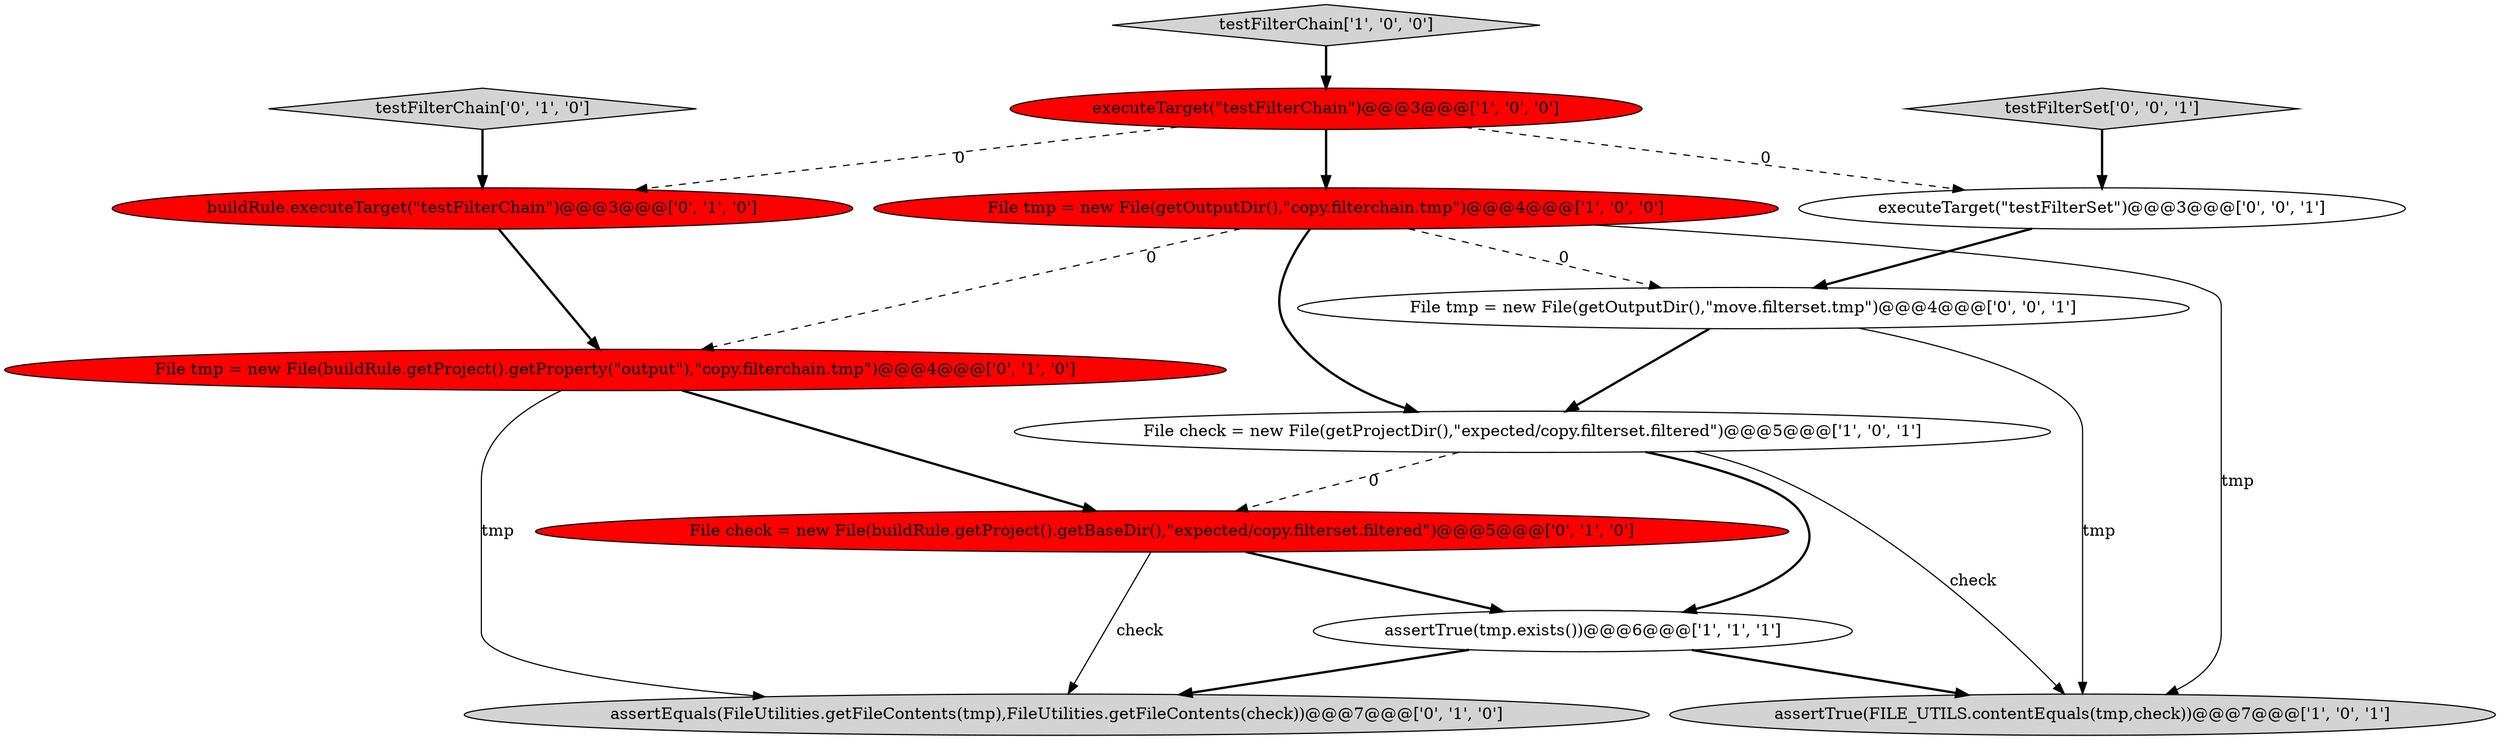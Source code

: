 digraph {
6 [style = filled, label = "assertEquals(FileUtilities.getFileContents(tmp),FileUtilities.getFileContents(check))@@@7@@@['0', '1', '0']", fillcolor = lightgray, shape = ellipse image = "AAA0AAABBB2BBB"];
12 [style = filled, label = "File tmp = new File(getOutputDir(),\"move.filterset.tmp\")@@@4@@@['0', '0', '1']", fillcolor = white, shape = ellipse image = "AAA0AAABBB3BBB"];
8 [style = filled, label = "File tmp = new File(buildRule.getProject().getProperty(\"output\"),\"copy.filterchain.tmp\")@@@4@@@['0', '1', '0']", fillcolor = red, shape = ellipse image = "AAA1AAABBB2BBB"];
7 [style = filled, label = "buildRule.executeTarget(\"testFilterChain\")@@@3@@@['0', '1', '0']", fillcolor = red, shape = ellipse image = "AAA1AAABBB2BBB"];
10 [style = filled, label = "File check = new File(buildRule.getProject().getBaseDir(),\"expected/copy.filterset.filtered\")@@@5@@@['0', '1', '0']", fillcolor = red, shape = ellipse image = "AAA1AAABBB2BBB"];
1 [style = filled, label = "File tmp = new File(getOutputDir(),\"copy.filterchain.tmp\")@@@4@@@['1', '0', '0']", fillcolor = red, shape = ellipse image = "AAA1AAABBB1BBB"];
0 [style = filled, label = "File check = new File(getProjectDir(),\"expected/copy.filterset.filtered\")@@@5@@@['1', '0', '1']", fillcolor = white, shape = ellipse image = "AAA0AAABBB1BBB"];
2 [style = filled, label = "assertTrue(FILE_UTILS.contentEquals(tmp,check))@@@7@@@['1', '0', '1']", fillcolor = lightgray, shape = ellipse image = "AAA0AAABBB1BBB"];
13 [style = filled, label = "testFilterSet['0', '0', '1']", fillcolor = lightgray, shape = diamond image = "AAA0AAABBB3BBB"];
9 [style = filled, label = "testFilterChain['0', '1', '0']", fillcolor = lightgray, shape = diamond image = "AAA0AAABBB2BBB"];
5 [style = filled, label = "executeTarget(\"testFilterChain\")@@@3@@@['1', '0', '0']", fillcolor = red, shape = ellipse image = "AAA1AAABBB1BBB"];
4 [style = filled, label = "testFilterChain['1', '0', '0']", fillcolor = lightgray, shape = diamond image = "AAA0AAABBB1BBB"];
3 [style = filled, label = "assertTrue(tmp.exists())@@@6@@@['1', '1', '1']", fillcolor = white, shape = ellipse image = "AAA0AAABBB1BBB"];
11 [style = filled, label = "executeTarget(\"testFilterSet\")@@@3@@@['0', '0', '1']", fillcolor = white, shape = ellipse image = "AAA0AAABBB3BBB"];
0->3 [style = bold, label=""];
8->10 [style = bold, label=""];
10->6 [style = solid, label="check"];
0->2 [style = solid, label="check"];
1->2 [style = solid, label="tmp"];
10->3 [style = bold, label=""];
3->6 [style = bold, label=""];
11->12 [style = bold, label=""];
1->0 [style = bold, label=""];
9->7 [style = bold, label=""];
7->8 [style = bold, label=""];
12->0 [style = bold, label=""];
13->11 [style = bold, label=""];
0->10 [style = dashed, label="0"];
1->12 [style = dashed, label="0"];
5->1 [style = bold, label=""];
3->2 [style = bold, label=""];
5->11 [style = dashed, label="0"];
1->8 [style = dashed, label="0"];
8->6 [style = solid, label="tmp"];
12->2 [style = solid, label="tmp"];
5->7 [style = dashed, label="0"];
4->5 [style = bold, label=""];
}

